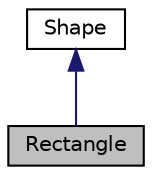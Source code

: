 digraph "Rectangle"
{
  edge [fontname="Helvetica",fontsize="10",labelfontname="Helvetica",labelfontsize="10"];
  node [fontname="Helvetica",fontsize="10",shape=record];
  Node0 [label="Rectangle",height=0.2,width=0.4,color="black", fillcolor="grey75", style="filled", fontcolor="black"];
  Node1 -> Node0 [dir="back",color="midnightblue",fontsize="10",style="solid",fontname="Helvetica"];
  Node1 [label="Shape",height=0.2,width=0.4,color="black", fillcolor="white", style="filled",URL="$classShape.html",tooltip="Allows to create shape and define a color, or if this shape will be a mirror, transparent, his brightness and his phong exponant. "];
}
